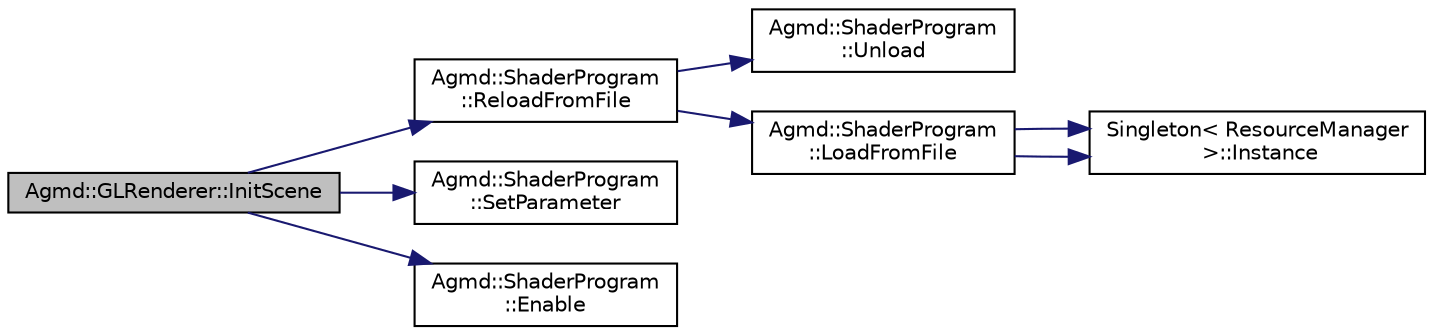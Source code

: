 digraph "Agmd::GLRenderer::InitScene"
{
  edge [fontname="Helvetica",fontsize="10",labelfontname="Helvetica",labelfontsize="10"];
  node [fontname="Helvetica",fontsize="10",shape=record];
  rankdir="LR";
  Node1 [label="Agmd::GLRenderer::InitScene",height=0.2,width=0.4,color="black", fillcolor="grey75", style="filled" fontcolor="black"];
  Node1 -> Node2 [color="midnightblue",fontsize="10",style="solid",fontname="Helvetica"];
  Node2 [label="Agmd::ShaderProgram\l::ReloadFromFile",height=0.2,width=0.4,color="black", fillcolor="white", style="filled",URL="$class_agmd_1_1_shader_program.html#af96c1ac7447140051a586e7d5884c01c"];
  Node2 -> Node3 [color="midnightblue",fontsize="10",style="solid",fontname="Helvetica"];
  Node3 [label="Agmd::ShaderProgram\l::Unload",height=0.2,width=0.4,color="black", fillcolor="white", style="filled",URL="$class_agmd_1_1_shader_program.html#ac58afd816450c490a1adcb69ac698971"];
  Node2 -> Node4 [color="midnightblue",fontsize="10",style="solid",fontname="Helvetica"];
  Node4 [label="Agmd::ShaderProgram\l::LoadFromFile",height=0.2,width=0.4,color="black", fillcolor="white", style="filled",URL="$class_agmd_1_1_shader_program.html#ad3acc3c0bf03b73ee16393cdc52cffc9"];
  Node4 -> Node5 [color="midnightblue",fontsize="10",style="solid",fontname="Helvetica"];
  Node5 [label="Singleton\< ResourceManager\l \>::Instance",height=0.2,width=0.4,color="black", fillcolor="white", style="filled",URL="$class_singleton.html#a131e87528259529400d58b6df5d9743c"];
  Node4 -> Node5 [color="midnightblue",fontsize="10",style="solid",fontname="Helvetica"];
  Node1 -> Node6 [color="midnightblue",fontsize="10",style="solid",fontname="Helvetica"];
  Node6 [label="Agmd::ShaderProgram\l::SetParameter",height=0.2,width=0.4,color="black", fillcolor="white", style="filled",URL="$class_agmd_1_1_shader_program.html#aa7090c08d1106a79d07019e5d9b6df73"];
  Node1 -> Node7 [color="midnightblue",fontsize="10",style="solid",fontname="Helvetica"];
  Node7 [label="Agmd::ShaderProgram\l::Enable",height=0.2,width=0.4,color="black", fillcolor="white", style="filled",URL="$class_agmd_1_1_shader_program.html#a162f940bd749f790b18e101c028cbfe2"];
}
